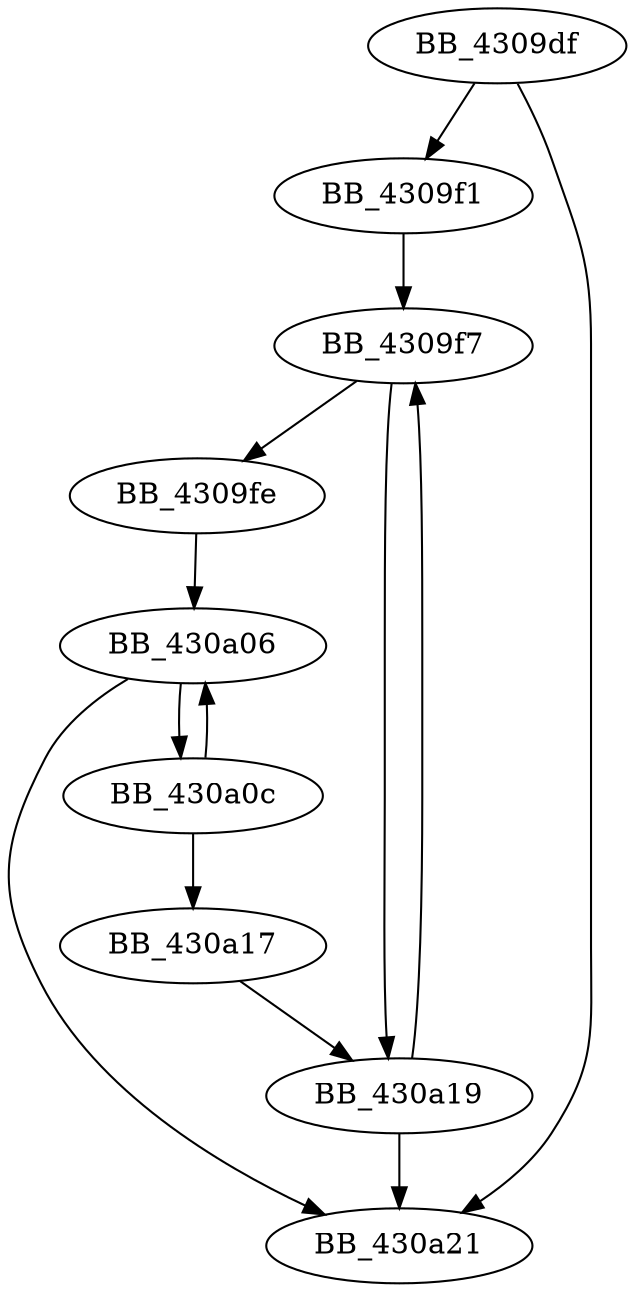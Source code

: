 DiGraph _wcscspn{
BB_4309df->BB_4309f1
BB_4309df->BB_430a21
BB_4309f1->BB_4309f7
BB_4309f7->BB_4309fe
BB_4309f7->BB_430a19
BB_4309fe->BB_430a06
BB_430a06->BB_430a0c
BB_430a06->BB_430a21
BB_430a0c->BB_430a06
BB_430a0c->BB_430a17
BB_430a17->BB_430a19
BB_430a19->BB_4309f7
BB_430a19->BB_430a21
}
